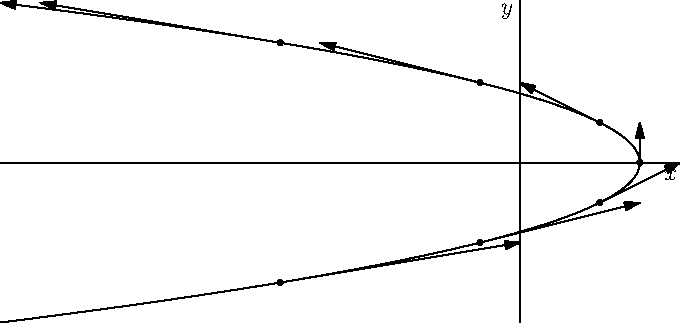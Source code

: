 import graph;
size(12cm);

xaxis("$x$");
yaxis("$y$");

real x(real t) {return 3-t^2;}
real y(real t) {return t;}

draw(graph(x,y,-4,4),Arrow);

dot((3,0));
dot((2,1));
dot((2,-1));
dot((-1,2));
dot((-1,-2));
dot((-6,3));
dot((-6,-3));

draw((3,0)--(3,1),Arrow);
draw((2,1)--(0,2),Arrow);
draw((2,-1)--(4,0),Arrow);
draw((-1,2)--(-5,3),Arrow);
draw((-1,-2)--(3,-1),Arrow);
draw((-6,3)--(-12,4),Arrow);
draw((-6,-3)--(0,-2),Arrow);

